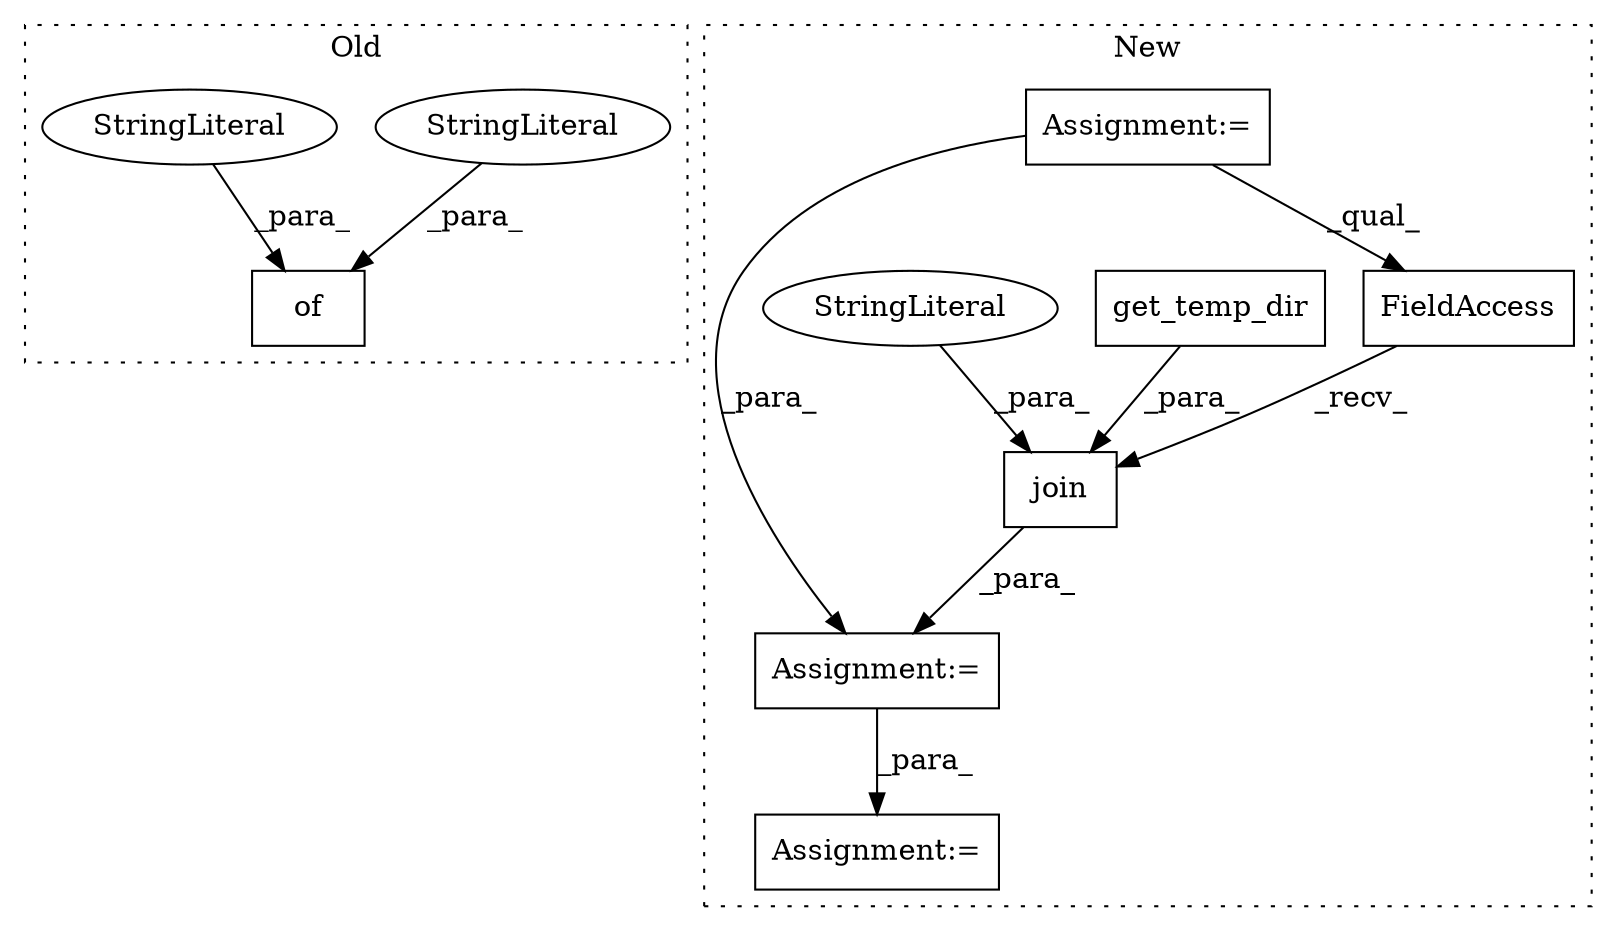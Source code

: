 digraph G {
subgraph cluster0 {
1 [label="of" a="32" s="8406,8420" l="3,1" shape="box"];
3 [label="StringLiteral" a="45" s="8409" l="3" shape="ellipse"];
4 [label="StringLiteral" a="45" s="8415" l="3" shape="ellipse"];
label = "Old";
style="dotted";
}
subgraph cluster1 {
2 [label="get_temp_dir" a="32" s="11653" l="14" shape="box"];
5 [label="join" a="32" s="11643,11676" l="5,1" shape="box"];
6 [label="StringLiteral" a="45" s="11668" l="8" shape="ellipse"];
7 [label="FieldAccess" a="22" s="11635" l="7" shape="box"];
8 [label="Assignment:=" a="7" s="10943" l="2" shape="box"];
9 [label="Assignment:=" a="7" s="11634" l="1" shape="box"];
10 [label="Assignment:=" a="7" s="11684" l="1" shape="box"];
label = "New";
style="dotted";
}
2 -> 5 [label="_para_"];
3 -> 1 [label="_para_"];
4 -> 1 [label="_para_"];
5 -> 9 [label="_para_"];
6 -> 5 [label="_para_"];
7 -> 5 [label="_recv_"];
8 -> 7 [label="_qual_"];
8 -> 9 [label="_para_"];
9 -> 10 [label="_para_"];
}